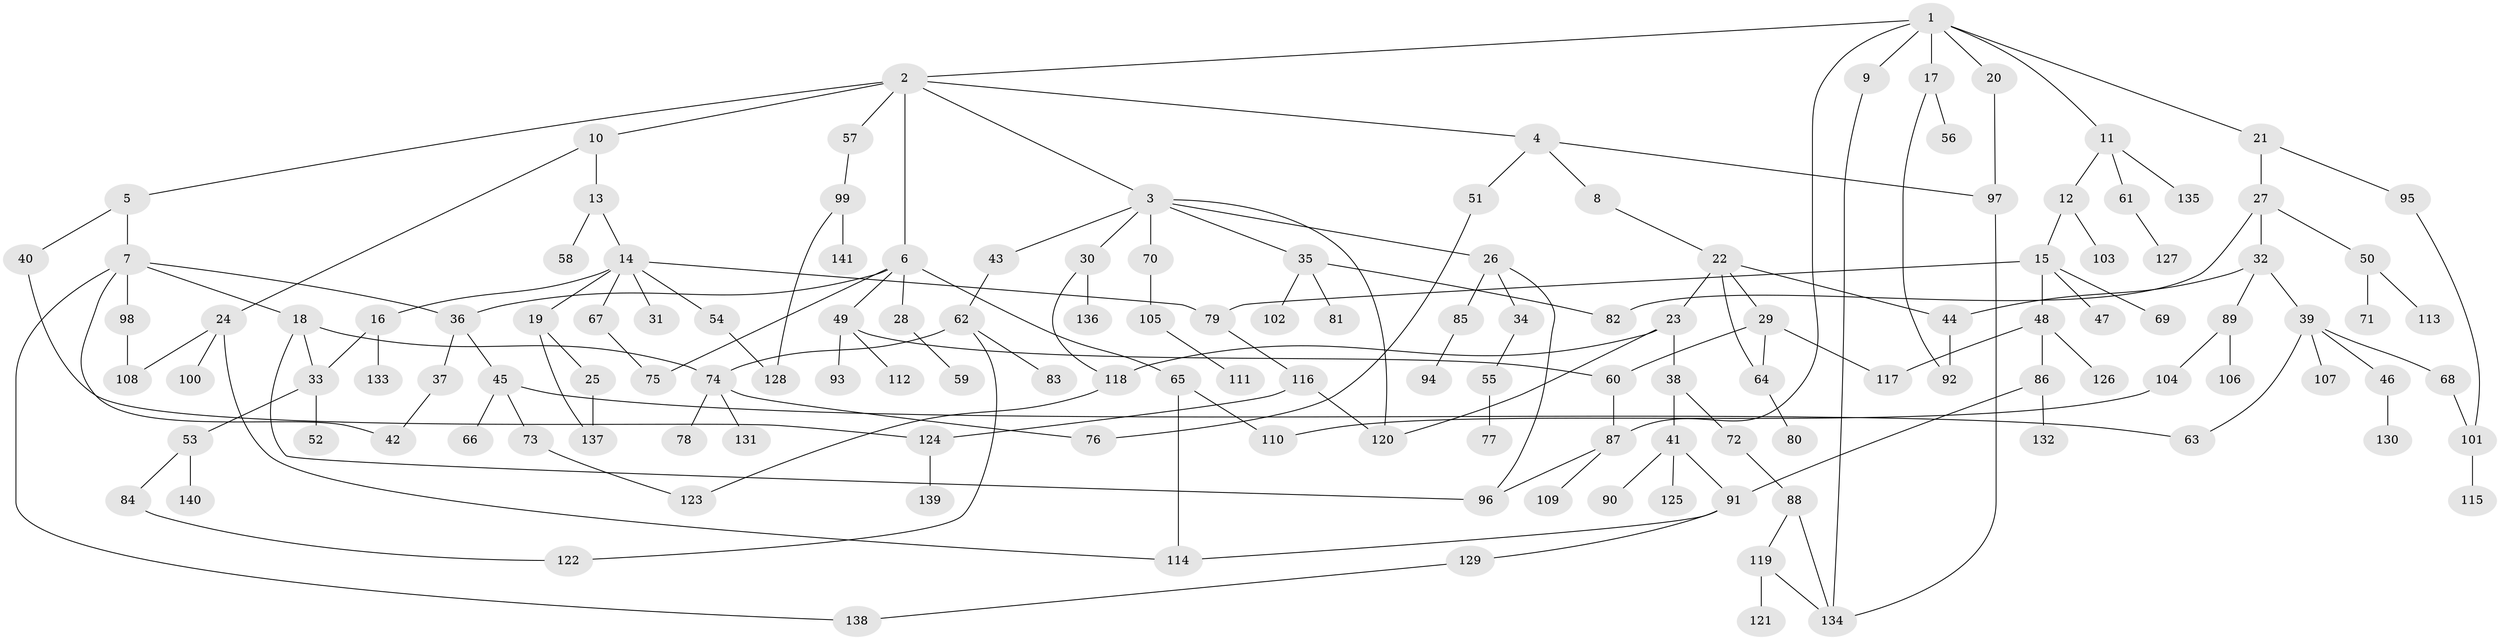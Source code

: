 // coarse degree distribution, {7: 0.05102040816326531, 4: 0.11224489795918367, 3: 0.21428571428571427, 8: 0.01020408163265306, 6: 0.02040816326530612, 2: 0.32653061224489793, 5: 0.030612244897959183, 1: 0.23469387755102042}
// Generated by graph-tools (version 1.1) at 2025/16/03/04/25 18:16:56]
// undirected, 141 vertices, 176 edges
graph export_dot {
graph [start="1"]
  node [color=gray90,style=filled];
  1;
  2;
  3;
  4;
  5;
  6;
  7;
  8;
  9;
  10;
  11;
  12;
  13;
  14;
  15;
  16;
  17;
  18;
  19;
  20;
  21;
  22;
  23;
  24;
  25;
  26;
  27;
  28;
  29;
  30;
  31;
  32;
  33;
  34;
  35;
  36;
  37;
  38;
  39;
  40;
  41;
  42;
  43;
  44;
  45;
  46;
  47;
  48;
  49;
  50;
  51;
  52;
  53;
  54;
  55;
  56;
  57;
  58;
  59;
  60;
  61;
  62;
  63;
  64;
  65;
  66;
  67;
  68;
  69;
  70;
  71;
  72;
  73;
  74;
  75;
  76;
  77;
  78;
  79;
  80;
  81;
  82;
  83;
  84;
  85;
  86;
  87;
  88;
  89;
  90;
  91;
  92;
  93;
  94;
  95;
  96;
  97;
  98;
  99;
  100;
  101;
  102;
  103;
  104;
  105;
  106;
  107;
  108;
  109;
  110;
  111;
  112;
  113;
  114;
  115;
  116;
  117;
  118;
  119;
  120;
  121;
  122;
  123;
  124;
  125;
  126;
  127;
  128;
  129;
  130;
  131;
  132;
  133;
  134;
  135;
  136;
  137;
  138;
  139;
  140;
  141;
  1 -- 2;
  1 -- 9;
  1 -- 11;
  1 -- 17;
  1 -- 20;
  1 -- 21;
  1 -- 87;
  2 -- 3;
  2 -- 4;
  2 -- 5;
  2 -- 6;
  2 -- 10;
  2 -- 57;
  3 -- 26;
  3 -- 30;
  3 -- 35;
  3 -- 43;
  3 -- 70;
  3 -- 120;
  4 -- 8;
  4 -- 51;
  4 -- 97;
  5 -- 7;
  5 -- 40;
  6 -- 28;
  6 -- 49;
  6 -- 65;
  6 -- 36;
  6 -- 75;
  7 -- 18;
  7 -- 36;
  7 -- 98;
  7 -- 138;
  7 -- 42;
  8 -- 22;
  9 -- 134;
  10 -- 13;
  10 -- 24;
  11 -- 12;
  11 -- 61;
  11 -- 135;
  12 -- 15;
  12 -- 103;
  13 -- 14;
  13 -- 58;
  14 -- 16;
  14 -- 19;
  14 -- 31;
  14 -- 54;
  14 -- 67;
  14 -- 79;
  15 -- 47;
  15 -- 48;
  15 -- 69;
  15 -- 79;
  16 -- 133;
  16 -- 33;
  17 -- 56;
  17 -- 92;
  18 -- 33;
  18 -- 74;
  18 -- 96;
  19 -- 25;
  19 -- 137;
  20 -- 97;
  21 -- 27;
  21 -- 95;
  22 -- 23;
  22 -- 29;
  22 -- 44;
  22 -- 64;
  23 -- 38;
  23 -- 118;
  23 -- 120;
  24 -- 100;
  24 -- 108;
  24 -- 114;
  25 -- 137;
  26 -- 34;
  26 -- 85;
  26 -- 96;
  27 -- 32;
  27 -- 50;
  27 -- 82;
  28 -- 59;
  29 -- 60;
  29 -- 64;
  29 -- 117;
  30 -- 118;
  30 -- 136;
  32 -- 39;
  32 -- 44;
  32 -- 89;
  33 -- 52;
  33 -- 53;
  34 -- 55;
  35 -- 81;
  35 -- 102;
  35 -- 82;
  36 -- 37;
  36 -- 45;
  37 -- 42;
  38 -- 41;
  38 -- 72;
  39 -- 46;
  39 -- 63;
  39 -- 68;
  39 -- 107;
  40 -- 124;
  41 -- 90;
  41 -- 91;
  41 -- 125;
  43 -- 62;
  44 -- 92;
  45 -- 66;
  45 -- 73;
  45 -- 63;
  46 -- 130;
  48 -- 86;
  48 -- 117;
  48 -- 126;
  49 -- 93;
  49 -- 112;
  49 -- 60;
  50 -- 71;
  50 -- 113;
  51 -- 76;
  53 -- 84;
  53 -- 140;
  54 -- 128;
  55 -- 77;
  57 -- 99;
  60 -- 87;
  61 -- 127;
  62 -- 83;
  62 -- 122;
  62 -- 74;
  64 -- 80;
  65 -- 110;
  65 -- 114;
  67 -- 75;
  68 -- 101;
  70 -- 105;
  72 -- 88;
  73 -- 123;
  74 -- 76;
  74 -- 78;
  74 -- 131;
  79 -- 116;
  84 -- 122;
  85 -- 94;
  86 -- 132;
  86 -- 91;
  87 -- 96;
  87 -- 109;
  88 -- 119;
  88 -- 134;
  89 -- 104;
  89 -- 106;
  91 -- 129;
  91 -- 114;
  95 -- 101;
  97 -- 134;
  98 -- 108;
  99 -- 128;
  99 -- 141;
  101 -- 115;
  104 -- 110;
  105 -- 111;
  116 -- 120;
  116 -- 124;
  118 -- 123;
  119 -- 121;
  119 -- 134;
  124 -- 139;
  129 -- 138;
}
